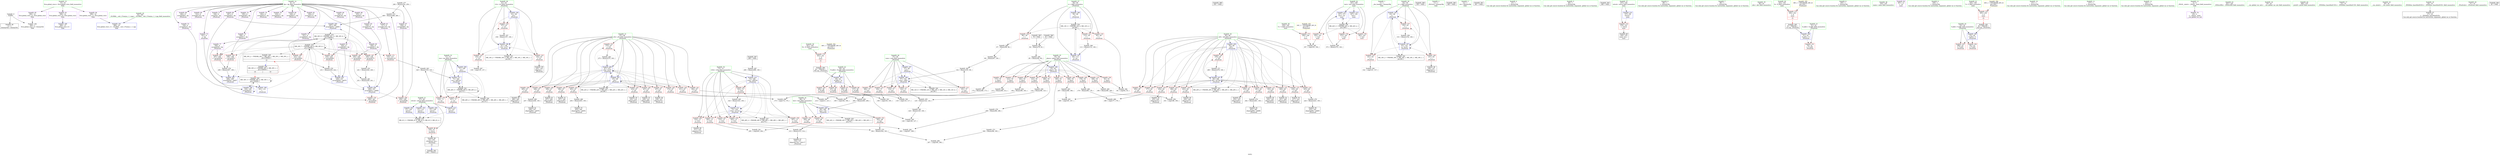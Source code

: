 digraph "SVFG" {
	label="SVFG";

	Node0x564d7ae57f20 [shape=record,color=grey,label="{NodeID: 0\nNullPtr}"];
	Node0x564d7ae57f20 -> Node0x564d7ae75110[style=solid];
	Node0x564d7ae57f20 -> Node0x564d7ae7e100[style=solid];
	Node0x564d7ae86140 [shape=record,color=grey,label="{NodeID: 277\n260 = Binary(242, 259, )\n}"];
	Node0x564d7ae86140 -> Node0x564d7ae859c0[style=solid];
	Node0x564d7ae78c30 [shape=record,color=blue,label="{NodeID: 194\n61\<--89\ni14\<--\n_Z5solveiii\n}"];
	Node0x564d7ae78c30 -> Node0x564d7ae7afe0[style=dashed];
	Node0x564d7ae78c30 -> Node0x564d7ae7b0b0[style=dashed];
	Node0x564d7ae78c30 -> Node0x564d7ae7b180[style=dashed];
	Node0x564d7ae78c30 -> Node0x564d7ae78f70[style=dashed];
	Node0x564d7ae78c30 -> Node0x564d7ae98910[style=dashed];
	Node0x564d7ae75f70 [shape=record,color=red,label="{NodeID: 111\n212\<--55\n\<--place\n_Z5solveiii\n}"];
	Node0x564d7ae75f70 -> Node0x564d7ae86bc0[style=solid];
	Node0x564d7ae742b0 [shape=record,color=green,label="{NodeID: 28\n61\<--62\ni14\<--i14_field_insensitive\n_Z5solveiii\n}"];
	Node0x564d7ae742b0 -> Node0x564d7ae7afe0[style=solid];
	Node0x564d7ae742b0 -> Node0x564d7ae7b0b0[style=solid];
	Node0x564d7ae742b0 -> Node0x564d7ae7b180[style=solid];
	Node0x564d7ae742b0 -> Node0x564d7ae78c30[style=solid];
	Node0x564d7ae742b0 -> Node0x564d7ae78f70[style=solid];
	Node0x564d7aeb0b70 [shape=record,color=black,label="{NodeID: 388\n350 = PHI()\n}"];
	Node0x564d7ae88b40 [shape=record,color=grey,label="{NodeID: 305\n357 = cmp(355, 356, )\n}"];
	Node0x564d7ae7bdb0 [shape=record,color=red,label="{NodeID: 139\n279\<--65\n\<--i29\n_Z5solveiii\n}"];
	Node0x564d7ae7bdb0 -> Node0x564d7ae85840[style=solid];
	Node0x564d7ae769b0 [shape=record,color=black,label="{NodeID: 56\n225\<--224\nidxprom66\<--add65\n_Z5solveiii\n}"];
	Node0x564d7ae7d470 [shape=record,color=red,label="{NodeID: 167\n240\<--239\n\<--arrayidx75\n_Z5solveiii\n}"];
	Node0x564d7ae7d470 -> Node0x564d7ae7a150[style=solid];
	Node0x564d7ae78070 [shape=record,color=purple,label="{NodeID: 84\n245\<--8\narrayidx78\<--dp\n_Z5solveiii\n}"];
	Node0x564d7ae51750 [shape=record,color=green,label="{NodeID: 1\n7\<--1\n__dso_handle\<--dummyObj\nGlob }"];
	Node0x564d7ae862c0 [shape=record,color=grey,label="{NodeID: 278\n208 = Binary(207, 199, )\n}"];
	Node0x564d7ae862c0 -> Node0x564d7ae792b0[style=solid];
	Node0x564d7ae78d00 [shape=record,color=blue,label="{NodeID: 195\n63\<--89\nj\<--\n_Z5solveiii\n}"];
	Node0x564d7ae78d00 -> Node0x564d7ae7b250[style=dashed];
	Node0x564d7ae78d00 -> Node0x564d7ae7b320[style=dashed];
	Node0x564d7ae78d00 -> Node0x564d7ae7b3f0[style=dashed];
	Node0x564d7ae78d00 -> Node0x564d7ae78d00[style=dashed];
	Node0x564d7ae78d00 -> Node0x564d7ae78ea0[style=dashed];
	Node0x564d7ae78d00 -> Node0x564d7ae98a00[style=dashed];
	Node0x564d7ae76040 [shape=record,color=red,label="{NodeID: 112\n298\<--55\n\<--place\n_Z5solveiii\n}"];
	Node0x564d7ae76040 -> Node0x564d7ae86440[style=solid];
	Node0x564d7ae74340 [shape=record,color=green,label="{NodeID: 29\n63\<--64\nj\<--j_field_insensitive\n_Z5solveiii\n}"];
	Node0x564d7ae74340 -> Node0x564d7ae7b250[style=solid];
	Node0x564d7ae74340 -> Node0x564d7ae7b320[style=solid];
	Node0x564d7ae74340 -> Node0x564d7ae7b3f0[style=solid];
	Node0x564d7ae74340 -> Node0x564d7ae78d00[style=solid];
	Node0x564d7ae74340 -> Node0x564d7ae78ea0[style=solid];
	Node0x564d7aeb0c40 [shape=record,color=black,label="{NodeID: 389\n359 = PHI()\n}"];
	Node0x564d7ae88cc0 [shape=record,color=grey,label="{NodeID: 306\n94 = cmp(92, 93, )\n}"];
	Node0x564d7ae7be80 [shape=record,color=red,label="{NodeID: 140\n172\<--67\n\<--j34\n_Z5solveiii\n}"];
	Node0x564d7ae7be80 -> Node0x564d7ae880c0[style=solid];
	Node0x564d7ae76a80 [shape=record,color=black,label="{NodeID: 57\n228\<--227\nidxprom68\<--\n_Z5solveiii\n}"];
	Node0x564d7ae9c600 [shape=record,color=black,label="{NodeID: 334\nMR_14V_3 = PHI(MR_14V_4, MR_14V_2, )\npts\{60 \}\n}"];
	Node0x564d7ae9c600 -> Node0x564d7ae7ad70[style=dashed];
	Node0x564d7ae9c600 -> Node0x564d7ae7ae40[style=dashed];
	Node0x564d7ae9c600 -> Node0x564d7ae7af10[style=dashed];
	Node0x564d7ae9c600 -> Node0x564d7ae7e880[style=dashed];
	Node0x564d7ae7d540 [shape=record,color=red,label="{NodeID: 168\n250\<--249\n\<--arrayidx81\n_Z5solveiii\n}"];
	Node0x564d7ae7d540 -> Node0x564d7ae86740[style=solid];
	Node0x564d7ae78140 [shape=record,color=purple,label="{NodeID: 85\n249\<--8\narrayidx81\<--dp\n_Z5solveiii\n}"];
	Node0x564d7ae78140 -> Node0x564d7ae7d540[style=solid];
	Node0x564d7ae78140 -> Node0x564d7ae79450[style=solid];
	Node0x564d7ae57340 [shape=record,color=green,label="{NodeID: 2\n11\<--1\n_ZSt3cin\<--dummyObj\nGlob }"];
	Node0x564d7ae86440 [shape=record,color=grey,label="{NodeID: 279\n299 = Binary(86, 298, )\n}"];
	Node0x564d7ae86440 -> Node0x564d7ae886c0[style=solid];
	Node0x564d7ae78dd0 [shape=record,color=blue,label="{NodeID: 196\n149\<--109\narrayidx22\<--\n_Z5solveiii\n}"];
	Node0x564d7ae78dd0 -> Node0x564d7ae78dd0[style=dashed];
	Node0x564d7ae78dd0 -> Node0x564d7ae94500[style=dashed];
	Node0x564d7ae76110 [shape=record,color=red,label="{NodeID: 113\n305\<--55\n\<--place\n_Z5solveiii\n}"];
	Node0x564d7ae76110 -> Node0x564d7ae85b40[style=solid];
	Node0x564d7ae74410 [shape=record,color=green,label="{NodeID: 30\n65\<--66\ni29\<--i29_field_insensitive\n_Z5solveiii\n}"];
	Node0x564d7ae74410 -> Node0x564d7ae7b4c0[style=solid];
	Node0x564d7ae74410 -> Node0x564d7ae7b590[style=solid];
	Node0x564d7ae74410 -> Node0x564d7ae7b660[style=solid];
	Node0x564d7ae74410 -> Node0x564d7ae7b730[style=solid];
	Node0x564d7ae74410 -> Node0x564d7ae7b800[style=solid];
	Node0x564d7ae74410 -> Node0x564d7ae7b8d0[style=solid];
	Node0x564d7ae74410 -> Node0x564d7ae7b9a0[style=solid];
	Node0x564d7ae74410 -> Node0x564d7ae7ba70[style=solid];
	Node0x564d7ae74410 -> Node0x564d7ae7bb40[style=solid];
	Node0x564d7ae74410 -> Node0x564d7ae7bc10[style=solid];
	Node0x564d7ae74410 -> Node0x564d7ae7bce0[style=solid];
	Node0x564d7ae74410 -> Node0x564d7ae7bdb0[style=solid];
	Node0x564d7ae74410 -> Node0x564d7ae79110[style=solid];
	Node0x564d7ae74410 -> Node0x564d7ae796c0[style=solid];
	Node0x564d7aeb0d70 [shape=record,color=black,label="{NodeID: 390\n360 = PHI()\n}"];
	Node0x564d7ae7bf50 [shape=record,color=red,label="{NodeID: 141\n182\<--67\n\<--j34\n_Z5solveiii\n}"];
	Node0x564d7ae7bf50 -> Node0x564d7ae87640[style=solid];
	Node0x564d7ae76b50 [shape=record,color=black,label="{NodeID: 58\n235\<--234\nidxprom72\<--\n_Z5solveiii\n}"];
	Node0x564d7ae7d610 [shape=record,color=red,label="{NodeID: 169\n259\<--258\n\<--arrayidx86\n_Z5solveiii\n}"];
	Node0x564d7ae7d610 -> Node0x564d7ae86140[style=solid];
	Node0x564d7ae78210 [shape=record,color=purple,label="{NodeID: 86\n255\<--8\narrayidx84\<--dp\n_Z5solveiii\n}"];
	Node0x564d7ae57490 [shape=record,color=green,label="{NodeID: 3\n12\<--1\n.str\<--dummyObj\nGlob }"];
	Node0x564d7ae865c0 [shape=record,color=grey,label="{NodeID: 280\n84 = Binary(79, 83, )\n}"];
	Node0x564d7ae865c0 -> Node0x564d7ae874c0[style=solid];
	Node0x564d7ae78ea0 [shape=record,color=blue,label="{NodeID: 197\n63\<--153\nj\<--inc24\n_Z5solveiii\n}"];
	Node0x564d7ae78ea0 -> Node0x564d7ae7b250[style=dashed];
	Node0x564d7ae78ea0 -> Node0x564d7ae7b320[style=dashed];
	Node0x564d7ae78ea0 -> Node0x564d7ae7b3f0[style=dashed];
	Node0x564d7ae78ea0 -> Node0x564d7ae78d00[style=dashed];
	Node0x564d7ae78ea0 -> Node0x564d7ae78ea0[style=dashed];
	Node0x564d7ae78ea0 -> Node0x564d7ae98a00[style=dashed];
	Node0x564d7ae761e0 [shape=record,color=red,label="{NodeID: 114\n101\<--57\n\<--sum\n_Z5solveiii\n}"];
	Node0x564d7ae761e0 -> Node0x564d7ae868c0[style=solid];
	Node0x564d7ae744e0 [shape=record,color=green,label="{NodeID: 31\n67\<--68\nj34\<--j34_field_insensitive\n_Z5solveiii\n}"];
	Node0x564d7ae744e0 -> Node0x564d7ae7be80[style=solid];
	Node0x564d7ae744e0 -> Node0x564d7ae7bf50[style=solid];
	Node0x564d7ae744e0 -> Node0x564d7ae7c020[style=solid];
	Node0x564d7ae744e0 -> Node0x564d7ae7c0f0[style=solid];
	Node0x564d7ae744e0 -> Node0x564d7ae7c1c0[style=solid];
	Node0x564d7ae744e0 -> Node0x564d7ae7c290[style=solid];
	Node0x564d7ae744e0 -> Node0x564d7ae7c360[style=solid];
	Node0x564d7ae744e0 -> Node0x564d7ae7c430[style=solid];
	Node0x564d7ae744e0 -> Node0x564d7ae7c500[style=solid];
	Node0x564d7ae744e0 -> Node0x564d7ae7c5d0[style=solid];
	Node0x564d7ae744e0 -> Node0x564d7ae7c6a0[style=solid];
	Node0x564d7ae744e0 -> Node0x564d7ae7c770[style=solid];
	Node0x564d7ae744e0 -> Node0x564d7ae791e0[style=solid];
	Node0x564d7ae744e0 -> Node0x564d7ae795f0[style=solid];
	Node0x564d7aeb0e70 [shape=record,color=black,label="{NodeID: 391\n361 = PHI()\n}"];
	Node0x564d7ae7c020 [shape=record,color=red,label="{NodeID: 142\n196\<--67\n\<--j34\n_Z5solveiii\n}"];
	Node0x564d7ae7c020 -> Node0x564d7ae765a0[style=solid];
	Node0x564d7ae76c20 [shape=record,color=black,label="{NodeID: 59\n238\<--237\nidxprom74\<--\n_Z5solveiii\n}"];
	Node0x564d7ae7a150 [shape=record,color=grey,label="{NodeID: 253\n241 = Binary(242, 240, )\n}"];
	Node0x564d7ae7a150 -> Node0x564d7ae86740[style=solid];
	Node0x564d7ae7d6e0 [shape=record,color=red,label="{NodeID: 170\n268\<--267\n\<--arrayidx92\n_Z5solveiii\n}"];
	Node0x564d7ae7d6e0 -> Node0x564d7ae859c0[style=solid];
	Node0x564d7ae782e0 [shape=record,color=purple,label="{NodeID: 87\n258\<--8\narrayidx86\<--dp\n_Z5solveiii\n}"];
	Node0x564d7ae782e0 -> Node0x564d7ae7d610[style=solid];
	Node0x564d7ae57850 [shape=record,color=green,label="{NodeID: 4\n15\<--1\n\<--dummyObj\nCan only get source location for instruction, argument, global var or function.}"];
	Node0x564d7ae86740 [shape=record,color=grey,label="{NodeID: 281\n251 = Binary(250, 241, )\n}"];
	Node0x564d7ae86740 -> Node0x564d7ae79450[style=solid];
	Node0x564d7ae78f70 [shape=record,color=blue,label="{NodeID: 198\n61\<--158\ni14\<--inc27\n_Z5solveiii\n}"];
	Node0x564d7ae78f70 -> Node0x564d7ae7afe0[style=dashed];
	Node0x564d7ae78f70 -> Node0x564d7ae7b0b0[style=dashed];
	Node0x564d7ae78f70 -> Node0x564d7ae7b180[style=dashed];
	Node0x564d7ae78f70 -> Node0x564d7ae78f70[style=dashed];
	Node0x564d7ae78f70 -> Node0x564d7ae98910[style=dashed];
	Node0x564d7ae7aab0 [shape=record,color=red,label="{NodeID: 115\n104\<--57\n\<--sum\n_Z5solveiii\n}"];
	Node0x564d7ae7aab0 -> Node0x564d7ae88840[style=solid];
	Node0x564d7ae745b0 [shape=record,color=green,label="{NodeID: 32\n69\<--70\nlest\<--lest_field_insensitive\n_Z5solveiii\n}"];
	Node0x564d7ae745b0 -> Node0x564d7ae7c840[style=solid];
	Node0x564d7ae745b0 -> Node0x564d7ae7c910[style=solid];
	Node0x564d7ae745b0 -> Node0x564d7ae7c9e0[style=solid];
	Node0x564d7ae745b0 -> Node0x564d7ae79790[style=solid];
	Node0x564d7aeb0f40 [shape=record,color=black,label="{NodeID: 392\n366 = PHI(43, )\n}"];
	Node0x564d7ae94500 [shape=record,color=black,label="{NodeID: 309\nMR_30V_3 = PHI(MR_30V_4, MR_30V_1, )\npts\{100000 \}\n}"];
	Node0x564d7ae94500 -> Node0x564d7ae78dd0[style=dashed];
	Node0x564d7ae94500 -> Node0x564d7ae79040[style=dashed];
	Node0x564d7ae94500 -> Node0x564d7ae94500[style=dashed];
	Node0x564d7ae7c0f0 [shape=record,color=red,label="{NodeID: 143\n203\<--67\n\<--j34\n_Z5solveiii\n}"];
	Node0x564d7ae7c0f0 -> Node0x564d7ae87340[style=solid];
	Node0x564d7ae76cf0 [shape=record,color=black,label="{NodeID: 60\n244\<--243\nidxprom77\<--\n_Z5solveiii\n}"];
	Node0x564d7ae7a2d0 [shape=record,color=grey,label="{NodeID: 254\n184 = Binary(86, 183, )\n}"];
	Node0x564d7ae7a2d0 -> Node0x564d7ae87640[style=solid];
	Node0x564d7ae7d7b0 [shape=record,color=red,label="{NodeID: 171\n318\<--317\n\<--arrayidx119\n_Z5solveiii\n}"];
	Node0x564d7ae7d7b0 -> Node0x564d7ae84c40[style=solid];
	Node0x564d7ae783b0 [shape=record,color=purple,label="{NodeID: 88\n264\<--8\narrayidx90\<--dp\n_Z5solveiii\n}"];
	Node0x564d7ae578e0 [shape=record,color=green,label="{NodeID: 5\n86\<--1\n\<--dummyObj\nCan only get source location for instruction, argument, global var or function.}"];
	Node0x564d7ae868c0 [shape=record,color=grey,label="{NodeID: 282\n102 = Binary(101, 99, )\n}"];
	Node0x564d7ae868c0 -> Node0x564d7ae7e6e0[style=solid];
	Node0x564d7ae79040 [shape=record,color=blue,label="{NodeID: 199\n161\<--131\n\<--\n_Z5solveiii\n}"];
	Node0x564d7ae79040 -> Node0x564d7ae97200[style=dashed];
	Node0x564d7ae7ab40 [shape=record,color=red,label="{NodeID: 116\n116\<--57\n\<--sum\n_Z5solveiii\n}"];
	Node0x564d7ae7ab40 -> Node0x564d7ae883c0[style=solid];
	Node0x564d7ae74680 [shape=record,color=green,label="{NodeID: 33\n71\<--72\nres\<--res_field_insensitive\n_Z5solveiii\n}"];
	Node0x564d7ae74680 -> Node0x564d7ae7cab0[style=solid];
	Node0x564d7ae74680 -> Node0x564d7ae7cb80[style=solid];
	Node0x564d7ae74680 -> Node0x564d7ae79860[style=solid];
	Node0x564d7ae74680 -> Node0x564d7ae79a00[style=solid];
	Node0x564d7aeb1100 [shape=record,color=black,label="{NodeID: 393\n368 = PHI()\n}"];
	Node0x564d7ae7c1c0 [shape=record,color=red,label="{NodeID: 144\n211\<--67\n\<--j34\n_Z5solveiii\n}"];
	Node0x564d7ae7c1c0 -> Node0x564d7ae889c0[style=solid];
	Node0x564d7ae76dc0 [shape=record,color=black,label="{NodeID: 61\n248\<--247\nidxprom80\<--add79\n_Z5solveiii\n}"];
	Node0x564d7ae7a450 [shape=record,color=grey,label="{NodeID: 255\n125 = Binary(122, 124, )\n}"];
	Node0x564d7ae7a450 -> Node0x564d7ae84940[style=solid];
	Node0x564d7ae7d880 [shape=record,color=red,label="{NodeID: 172\n376\<--337\n\<--retval\nmain\n}"];
	Node0x564d7ae7d880 -> Node0x564d7ae77440[style=solid];
	Node0x564d7ae78480 [shape=record,color=purple,label="{NodeID: 89\n267\<--8\narrayidx92\<--dp\n_Z5solveiii\n}"];
	Node0x564d7ae78480 -> Node0x564d7ae7d6e0[style=solid];
	Node0x564d7ae78480 -> Node0x564d7ae79520[style=solid];
	Node0x564d7ae56310 [shape=record,color=green,label="{NodeID: 6\n89\<--1\n\<--dummyObj\nCan only get source location for instruction, argument, global var or function.}"];
	Node0x564d7ae86a40 [shape=record,color=grey,label="{NodeID: 283\n167 = Binary(86, 166, )\n}"];
	Node0x564d7ae86a40 -> Node0x564d7ae87940[style=solid];
	Node0x564d7ae79110 [shape=record,color=blue,label="{NodeID: 200\n65\<--89\ni29\<--\n_Z5solveiii\n}"];
	Node0x564d7ae79110 -> Node0x564d7ae7b4c0[style=dashed];
	Node0x564d7ae79110 -> Node0x564d7ae7b590[style=dashed];
	Node0x564d7ae79110 -> Node0x564d7ae7b660[style=dashed];
	Node0x564d7ae79110 -> Node0x564d7ae7b730[style=dashed];
	Node0x564d7ae79110 -> Node0x564d7ae7b800[style=dashed];
	Node0x564d7ae79110 -> Node0x564d7ae7b8d0[style=dashed];
	Node0x564d7ae79110 -> Node0x564d7ae7b9a0[style=dashed];
	Node0x564d7ae79110 -> Node0x564d7ae7ba70[style=dashed];
	Node0x564d7ae79110 -> Node0x564d7ae7bb40[style=dashed];
	Node0x564d7ae79110 -> Node0x564d7ae7bc10[style=dashed];
	Node0x564d7ae79110 -> Node0x564d7ae7bce0[style=dashed];
	Node0x564d7ae79110 -> Node0x564d7ae7bdb0[style=dashed];
	Node0x564d7ae79110 -> Node0x564d7ae796c0[style=dashed];
	Node0x564d7ae79110 -> Node0x564d7ae98f00[style=dashed];
	Node0x564d7ae7abd0 [shape=record,color=red,label="{NodeID: 117\n122\<--57\n\<--sum\n_Z5solveiii\n}"];
	Node0x564d7ae7abd0 -> Node0x564d7ae7a450[style=solid];
	Node0x564d7ae74750 [shape=record,color=green,label="{NodeID: 34\n73\<--74\ni102\<--i102_field_insensitive\n_Z5solveiii\n}"];
	Node0x564d7ae74750 -> Node0x564d7ae7cc50[style=solid];
	Node0x564d7ae74750 -> Node0x564d7ae7cd20[style=solid];
	Node0x564d7ae74750 -> Node0x564d7ae7cdf0[style=solid];
	Node0x564d7ae74750 -> Node0x564d7ae7cec0[style=solid];
	Node0x564d7ae74750 -> Node0x564d7ae7cf90[style=solid];
	Node0x564d7ae74750 -> Node0x564d7ae7d060[style=solid];
	Node0x564d7ae74750 -> Node0x564d7ae79930[style=solid];
	Node0x564d7ae74750 -> Node0x564d7ae809a0[style=solid];
	Node0x564d7aeb11d0 [shape=record,color=black,label="{NodeID: 394\n44 = PHI(363, )\n0th arg _Z5solveiii }"];
	Node0x564d7aeb11d0 -> Node0x564d7ae7e200[style=solid];
	Node0x564d7ae7c290 [shape=record,color=red,label="{NodeID: 145\n219\<--67\n\<--j34\n_Z5solveiii\n}"];
	Node0x564d7ae7c290 -> Node0x564d7ae768e0[style=solid];
	Node0x564d7ae76e90 [shape=record,color=black,label="{NodeID: 62\n254\<--253\nidxprom83\<--\n_Z5solveiii\n}"];
	Node0x564d7ae7a5d0 [shape=record,color=grey,label="{NodeID: 256\n124 = Binary(98, 123, )\n}"];
	Node0x564d7ae7a5d0 -> Node0x564d7ae7a450[style=solid];
	Node0x564d7ae7d950 [shape=record,color=red,label="{NodeID: 173\n356\<--339\n\<--T\nmain\n}"];
	Node0x564d7ae7d950 -> Node0x564d7ae88b40[style=solid];
	Node0x564d7ae78550 [shape=record,color=purple,label="{NodeID: 90\n312\<--8\narrayidx116\<--dp\n_Z5solveiii\n}"];
	Node0x564d7ae563a0 [shape=record,color=green,label="{NodeID: 7\n98\<--1\n\<--dummyObj\nCan only get source location for instruction, argument, global var or function.}"];
	Node0x564d7ae86bc0 [shape=record,color=grey,label="{NodeID: 284\n213 = Binary(86, 212, )\n}"];
	Node0x564d7ae86bc0 -> Node0x564d7ae889c0[style=solid];
	Node0x564d7ae791e0 [shape=record,color=blue,label="{NodeID: 201\n67\<--89\nj34\<--\n_Z5solveiii\n}"];
	Node0x564d7ae791e0 -> Node0x564d7ae7be80[style=dashed];
	Node0x564d7ae791e0 -> Node0x564d7ae7bf50[style=dashed];
	Node0x564d7ae791e0 -> Node0x564d7ae7c020[style=dashed];
	Node0x564d7ae791e0 -> Node0x564d7ae7c0f0[style=dashed];
	Node0x564d7ae791e0 -> Node0x564d7ae7c1c0[style=dashed];
	Node0x564d7ae791e0 -> Node0x564d7ae7c290[style=dashed];
	Node0x564d7ae791e0 -> Node0x564d7ae7c360[style=dashed];
	Node0x564d7ae791e0 -> Node0x564d7ae7c430[style=dashed];
	Node0x564d7ae791e0 -> Node0x564d7ae7c500[style=dashed];
	Node0x564d7ae791e0 -> Node0x564d7ae7c5d0[style=dashed];
	Node0x564d7ae791e0 -> Node0x564d7ae7c6a0[style=dashed];
	Node0x564d7ae791e0 -> Node0x564d7ae7c770[style=dashed];
	Node0x564d7ae791e0 -> Node0x564d7ae791e0[style=dashed];
	Node0x564d7ae791e0 -> Node0x564d7ae795f0[style=dashed];
	Node0x564d7ae791e0 -> Node0x564d7ae99400[style=dashed];
	Node0x564d7ae7aca0 [shape=record,color=red,label="{NodeID: 118\n284\<--57\n\<--sum\n_Z5solveiii\n}"];
	Node0x564d7ae7aca0 -> Node0x564d7ae84dc0[style=solid];
	Node0x564d7ae74820 [shape=record,color=green,label="{NodeID: 35\n80\<--81\nabs\<--abs_field_insensitive\n}"];
	Node0x564d7aeb1340 [shape=record,color=black,label="{NodeID: 395\n45 = PHI(364, )\n1st arg _Z5solveiii }"];
	Node0x564d7aeb1340 -> Node0x564d7ae7e2d0[style=solid];
	Node0x564d7ae7c360 [shape=record,color=red,label="{NodeID: 146\n227\<--67\n\<--j34\n_Z5solveiii\n}"];
	Node0x564d7ae7c360 -> Node0x564d7ae76a80[style=solid];
	Node0x564d7ae76f60 [shape=record,color=black,label="{NodeID: 63\n257\<--256\nidxprom85\<--\n_Z5solveiii\n}"];
	Node0x564d7ae7a750 [shape=record,color=grey,label="{NodeID: 257\n158 = Binary(157, 100, )\n}"];
	Node0x564d7ae7a750 -> Node0x564d7ae78f70[style=solid];
	Node0x564d7ae7da20 [shape=record,color=red,label="{NodeID: 174\n363\<--341\n\<--N\nmain\n|{<s0>10}}"];
	Node0x564d7ae7da20:s0 -> Node0x564d7aeb11d0[style=solid,color=red];
	Node0x564d7ae78620 [shape=record,color=purple,label="{NodeID: 91\n317\<--8\narrayidx119\<--dp\n_Z5solveiii\n}"];
	Node0x564d7ae78620 -> Node0x564d7ae7d7b0[style=solid];
	Node0x564d7ae56430 [shape=record,color=green,label="{NodeID: 8\n100\<--1\n\<--dummyObj\nCan only get source location for instruction, argument, global var or function.}"];
	Node0x564d7ae86d40 [shape=record,color=grey,label="{NodeID: 285\n99 = Binary(97, 100, )\n}"];
	Node0x564d7ae86d40 -> Node0x564d7ae868c0[style=solid];
	Node0x564d7ae792b0 [shape=record,color=blue,label="{NodeID: 202\n206\<--208\narrayidx56\<--add57\n_Z5solveiii\n}"];
	Node0x564d7ae792b0 -> Node0x564d7ae95e00[style=dashed];
	Node0x564d7ae7ad70 [shape=record,color=red,label="{NodeID: 119\n92\<--59\n\<--i\n_Z5solveiii\n}"];
	Node0x564d7ae7ad70 -> Node0x564d7ae88cc0[style=solid];
	Node0x564d7ae748f0 [shape=record,color=green,label="{NodeID: 36\n334\<--335\nmain\<--main_field_insensitive\n}"];
	Node0x564d7ae7c430 [shape=record,color=red,label="{NodeID: 147\n237\<--67\n\<--j34\n_Z5solveiii\n}"];
	Node0x564d7ae7c430 -> Node0x564d7ae76c20[style=solid];
	Node0x564d7ae77030 [shape=record,color=black,label="{NodeID: 64\n263\<--262\nidxprom89\<--add88\n_Z5solveiii\n}"];
	Node0x564d7ae7a8d0 [shape=record,color=grey,label="{NodeID: 258\n153 = Binary(152, 100, )\n}"];
	Node0x564d7ae7a8d0 -> Node0x564d7ae78ea0[style=solid];
	Node0x564d7ae7daf0 [shape=record,color=red,label="{NodeID: 175\n364\<--343\n\<--X\nmain\n|{<s0>10}}"];
	Node0x564d7ae7daf0:s0 -> Node0x564d7aeb1340[style=solid,color=red];
	Node0x564d7ae786f0 [shape=record,color=purple,label="{NodeID: 92\n367\<--12\n\<--.str\nmain\n}"];
	Node0x564d7ae56b40 [shape=record,color=green,label="{NodeID: 9\n109\<--1\n\<--dummyObj\nCan only get source location for instruction, argument, global var or function.}"];
	Node0x564d7ae86ec0 [shape=record,color=grey,label="{NodeID: 286\n97 = Binary(98, 96, )\n}"];
	Node0x564d7ae86ec0 -> Node0x564d7ae86d40[style=solid];
	Node0x564d7ae79380 [shape=record,color=blue,label="{NodeID: 203\n229\<--231\narrayidx69\<--add70\n_Z5solveiii\n}"];
	Node0x564d7ae79380 -> Node0x564d7ae95e00[style=dashed];
	Node0x564d7ae7ae40 [shape=record,color=red,label="{NodeID: 120\n96\<--59\n\<--i\n_Z5solveiii\n}"];
	Node0x564d7ae7ae40 -> Node0x564d7ae86ec0[style=solid];
	Node0x564d7ae749c0 [shape=record,color=green,label="{NodeID: 37\n337\<--338\nretval\<--retval_field_insensitive\nmain\n}"];
	Node0x564d7ae749c0 -> Node0x564d7ae7d880[style=solid];
	Node0x564d7ae749c0 -> Node0x564d7ae80b40[style=solid];
	Node0x564d7ae95e00 [shape=record,color=black,label="{NodeID: 314\nMR_30V_9 = PHI(MR_30V_11, MR_30V_8, )\npts\{100000 \}\n}"];
	Node0x564d7ae95e00 -> Node0x564d7ae7d130[style=dashed];
	Node0x564d7ae95e00 -> Node0x564d7ae7d200[style=dashed];
	Node0x564d7ae95e00 -> Node0x564d7ae7d2d0[style=dashed];
	Node0x564d7ae95e00 -> Node0x564d7ae7d3a0[style=dashed];
	Node0x564d7ae95e00 -> Node0x564d7ae7d470[style=dashed];
	Node0x564d7ae95e00 -> Node0x564d7ae7d540[style=dashed];
	Node0x564d7ae95e00 -> Node0x564d7ae792b0[style=dashed];
	Node0x564d7ae95e00 -> Node0x564d7ae79380[style=dashed];
	Node0x564d7ae95e00 -> Node0x564d7ae79450[style=dashed];
	Node0x564d7ae95e00 -> Node0x564d7ae95e00[style=dashed];
	Node0x564d7ae95e00 -> Node0x564d7ae97200[style=dashed];
	Node0x564d7ae7c500 [shape=record,color=red,label="{NodeID: 148\n246\<--67\n\<--j34\n_Z5solveiii\n}"];
	Node0x564d7ae7c500 -> Node0x564d7ae871c0[style=solid];
	Node0x564d7ae77100 [shape=record,color=black,label="{NodeID: 65\n266\<--265\nidxprom91\<--\n_Z5solveiii\n}"];
	Node0x564d7ae84680 [shape=record,color=grey,label="{NodeID: 259\n373 = Binary(372, 100, )\n}"];
	Node0x564d7ae84680 -> Node0x564d7ae80ce0[style=solid];
	Node0x564d7ae7dbc0 [shape=record,color=red,label="{NodeID: 176\n365\<--345\n\<--Y\nmain\n|{<s0>10}}"];
	Node0x564d7ae7dbc0:s0 -> Node0x564d7ab2d240[style=solid,color=red];
	Node0x564d7ae787c0 [shape=record,color=purple,label="{NodeID: 93\n388\<--14\nllvm.global_ctors_0\<--llvm.global_ctors\nGlob }"];
	Node0x564d7ae787c0 -> Node0x564d7ae7df00[style=solid];
	Node0x564d7ae56c10 [shape=record,color=green,label="{NodeID: 10\n131\<--1\n\<--dummyObj\nCan only get source location for instruction, argument, global var or function.}"];
	Node0x564d7ae87040 [shape=record,color=grey,label="{NodeID: 287\n290 = Binary(289, 100, )\n}"];
	Node0x564d7ae87040 -> Node0x564d7ae79930[style=solid];
	Node0x564d7ae79450 [shape=record,color=blue,label="{NodeID: 204\n249\<--251\narrayidx81\<--add82\n_Z5solveiii\n}"];
	Node0x564d7ae79450 -> Node0x564d7ae7d610[style=dashed];
	Node0x564d7ae79450 -> Node0x564d7ae7d6e0[style=dashed];
	Node0x564d7ae79450 -> Node0x564d7ae79520[style=dashed];
	Node0x564d7ae7af10 [shape=record,color=red,label="{NodeID: 121\n112\<--59\n\<--i\n_Z5solveiii\n}"];
	Node0x564d7ae7af10 -> Node0x564d7ae853c0[style=solid];
	Node0x564d7ae74a90 [shape=record,color=green,label="{NodeID: 38\n339\<--340\nT\<--T_field_insensitive\nmain\n}"];
	Node0x564d7ae74a90 -> Node0x564d7ae7d950[style=solid];
	Node0x564d7ae7c5d0 [shape=record,color=red,label="{NodeID: 149\n256\<--67\n\<--j34\n_Z5solveiii\n}"];
	Node0x564d7ae7c5d0 -> Node0x564d7ae76f60[style=solid];
	Node0x564d7ae771d0 [shape=record,color=black,label="{NodeID: 66\n311\<--310\nidxprom115\<--\n_Z5solveiii\n}"];
	Node0x564d7ae847c0 [shape=record,color=grey,label="{NodeID: 260\n190 = Binary(86, 189, )\n}"];
	Node0x564d7ae847c0 -> Node0x564d7ae87ac0[style=solid];
	Node0x564d7ae7dc90 [shape=record,color=red,label="{NodeID: 177\n355\<--347\n\<--test\nmain\n}"];
	Node0x564d7ae7dc90 -> Node0x564d7ae88b40[style=solid];
	Node0x564d7ae788c0 [shape=record,color=purple,label="{NodeID: 94\n389\<--14\nllvm.global_ctors_1\<--llvm.global_ctors\nGlob }"];
	Node0x564d7ae788c0 -> Node0x564d7ae7e000[style=solid];
	Node0x564d7ae56ce0 [shape=record,color=green,label="{NodeID: 11\n137\<--1\n\<--dummyObj\nCan only get source location for instruction, argument, global var or function.}"];
	Node0x564d7ae871c0 [shape=record,color=grey,label="{NodeID: 288\n247 = Binary(246, 100, )\n}"];
	Node0x564d7ae871c0 -> Node0x564d7ae76dc0[style=solid];
	Node0x564d7ae79520 [shape=record,color=blue,label="{NodeID: 205\n267\<--269\narrayidx92\<--add93\n_Z5solveiii\n}"];
	Node0x564d7ae79520 -> Node0x564d7ae95e00[style=dashed];
	Node0x564d7ae7afe0 [shape=record,color=red,label="{NodeID: 122\n135\<--61\n\<--i14\n_Z5solveiii\n}"];
	Node0x564d7ae7afe0 -> Node0x564d7ae87f40[style=solid];
	Node0x564d7ae74b60 [shape=record,color=green,label="{NodeID: 39\n341\<--342\nN\<--N_field_insensitive\nmain\n}"];
	Node0x564d7ae74b60 -> Node0x564d7ae7da20[style=solid];
	Node0x564d7ae7c6a0 [shape=record,color=red,label="{NodeID: 150\n265\<--67\n\<--j34\n_Z5solveiii\n}"];
	Node0x564d7ae7c6a0 -> Node0x564d7ae77100[style=solid];
	Node0x564d7ae772a0 [shape=record,color=black,label="{NodeID: 67\n316\<--315\nidxprom118\<--sub117\n_Z5solveiii\n}"];
	Node0x564d7ae84940 [shape=record,color=grey,label="{NodeID: 261\n126 = Binary(125, 100, )\n}"];
	Node0x564d7ae84940 -> Node0x564d7ae87c40[style=solid];
	Node0x564d7ae7dd60 [shape=record,color=red,label="{NodeID: 178\n362\<--347\n\<--test\nmain\n}"];
	Node0x564d7ae789c0 [shape=record,color=purple,label="{NodeID: 95\n390\<--14\nllvm.global_ctors_2\<--llvm.global_ctors\nGlob }"];
	Node0x564d7ae789c0 -> Node0x564d7ae7e100[style=solid];
	Node0x564d7ae55e60 [shape=record,color=green,label="{NodeID: 12\n242\<--1\n\<--dummyObj\nCan only get source location for instruction, argument, global var or function.}"];
	Node0x564d7ae87340 [shape=record,color=grey,label="{NodeID: 289\n204 = Binary(203, 100, )\n}"];
	Node0x564d7ae87340 -> Node0x564d7ae76740[style=solid];
	Node0x564d7ae795f0 [shape=record,color=blue,label="{NodeID: 206\n67\<--275\nj34\<--inc97\n_Z5solveiii\n}"];
	Node0x564d7ae795f0 -> Node0x564d7ae7be80[style=dashed];
	Node0x564d7ae795f0 -> Node0x564d7ae7bf50[style=dashed];
	Node0x564d7ae795f0 -> Node0x564d7ae7c020[style=dashed];
	Node0x564d7ae795f0 -> Node0x564d7ae7c0f0[style=dashed];
	Node0x564d7ae795f0 -> Node0x564d7ae7c1c0[style=dashed];
	Node0x564d7ae795f0 -> Node0x564d7ae7c290[style=dashed];
	Node0x564d7ae795f0 -> Node0x564d7ae7c360[style=dashed];
	Node0x564d7ae795f0 -> Node0x564d7ae7c430[style=dashed];
	Node0x564d7ae795f0 -> Node0x564d7ae7c500[style=dashed];
	Node0x564d7ae795f0 -> Node0x564d7ae7c5d0[style=dashed];
	Node0x564d7ae795f0 -> Node0x564d7ae7c6a0[style=dashed];
	Node0x564d7ae795f0 -> Node0x564d7ae7c770[style=dashed];
	Node0x564d7ae795f0 -> Node0x564d7ae791e0[style=dashed];
	Node0x564d7ae795f0 -> Node0x564d7ae795f0[style=dashed];
	Node0x564d7ae795f0 -> Node0x564d7ae99400[style=dashed];
	Node0x564d7ae7b0b0 [shape=record,color=red,label="{NodeID: 123\n144\<--61\n\<--i14\n_Z5solveiii\n}"];
	Node0x564d7ae7b0b0 -> Node0x564d7ae76330[style=solid];
	Node0x564d7ae74c30 [shape=record,color=green,label="{NodeID: 40\n343\<--344\nX\<--X_field_insensitive\nmain\n}"];
	Node0x564d7ae74c30 -> Node0x564d7ae7daf0[style=solid];
	Node0x564d7ae7c770 [shape=record,color=red,label="{NodeID: 151\n274\<--67\n\<--j34\n_Z5solveiii\n}"];
	Node0x564d7ae7c770 -> Node0x564d7ae84ac0[style=solid];
	Node0x564d7ae77370 [shape=record,color=black,label="{NodeID: 68\n43\<--330\n_Z5solveiii_ret\<--\n_Z5solveiii\n|{<s0>10}}"];
	Node0x564d7ae77370:s0 -> Node0x564d7aeb0f40[style=solid,color=blue];
	Node0x564d7ae84ac0 [shape=record,color=grey,label="{NodeID: 262\n275 = Binary(274, 100, )\n}"];
	Node0x564d7ae84ac0 -> Node0x564d7ae795f0[style=solid];
	Node0x564d7ae7de30 [shape=record,color=red,label="{NodeID: 179\n372\<--347\n\<--test\nmain\n}"];
	Node0x564d7ae7de30 -> Node0x564d7ae84680[style=solid];
	Node0x564d7ae75310 [shape=record,color=red,label="{NodeID: 96\n330\<--47\n\<--retval\n_Z5solveiii\n}"];
	Node0x564d7ae75310 -> Node0x564d7ae77370[style=solid];
	Node0x564d7ae55f30 [shape=record,color=green,label="{NodeID: 13\n4\<--6\n_ZStL8__ioinit\<--_ZStL8__ioinit_field_insensitive\nGlob }"];
	Node0x564d7ae55f30 -> Node0x564d7ae77510[style=solid];
	Node0x564d7ae874c0 [shape=record,color=grey,label="{NodeID: 290\n85 = Binary(84, 86, )\n}"];
	Node0x564d7ae874c0 -> Node0x564d7ae7e470[style=solid];
	Node0x564d7ae796c0 [shape=record,color=blue,label="{NodeID: 207\n65\<--280\ni29\<--inc100\n_Z5solveiii\n}"];
	Node0x564d7ae796c0 -> Node0x564d7ae7b4c0[style=dashed];
	Node0x564d7ae796c0 -> Node0x564d7ae7b590[style=dashed];
	Node0x564d7ae796c0 -> Node0x564d7ae7b660[style=dashed];
	Node0x564d7ae796c0 -> Node0x564d7ae7b730[style=dashed];
	Node0x564d7ae796c0 -> Node0x564d7ae7b800[style=dashed];
	Node0x564d7ae796c0 -> Node0x564d7ae7b8d0[style=dashed];
	Node0x564d7ae796c0 -> Node0x564d7ae7b9a0[style=dashed];
	Node0x564d7ae796c0 -> Node0x564d7ae7ba70[style=dashed];
	Node0x564d7ae796c0 -> Node0x564d7ae7bb40[style=dashed];
	Node0x564d7ae796c0 -> Node0x564d7ae7bc10[style=dashed];
	Node0x564d7ae796c0 -> Node0x564d7ae7bce0[style=dashed];
	Node0x564d7ae796c0 -> Node0x564d7ae7bdb0[style=dashed];
	Node0x564d7ae796c0 -> Node0x564d7ae796c0[style=dashed];
	Node0x564d7ae796c0 -> Node0x564d7ae98f00[style=dashed];
	Node0x564d7ae7b180 [shape=record,color=red,label="{NodeID: 124\n157\<--61\n\<--i14\n_Z5solveiii\n}"];
	Node0x564d7ae7b180 -> Node0x564d7ae7a750[style=solid];
	Node0x564d7ae74d00 [shape=record,color=green,label="{NodeID: 41\n345\<--346\nY\<--Y_field_insensitive\nmain\n}"];
	Node0x564d7ae74d00 -> Node0x564d7ae7dbc0[style=solid];
	Node0x564d7ae97200 [shape=record,color=black,label="{NodeID: 318\nMR_30V_7 = PHI(MR_30V_8, MR_30V_6, )\npts\{100000 \}\n}"];
	Node0x564d7ae97200 -> Node0x564d7ae7d130[style=dashed];
	Node0x564d7ae97200 -> Node0x564d7ae7d200[style=dashed];
	Node0x564d7ae97200 -> Node0x564d7ae7d2d0[style=dashed];
	Node0x564d7ae97200 -> Node0x564d7ae7d3a0[style=dashed];
	Node0x564d7ae97200 -> Node0x564d7ae7d470[style=dashed];
	Node0x564d7ae97200 -> Node0x564d7ae7d540[style=dashed];
	Node0x564d7ae97200 -> Node0x564d7ae7d7b0[style=dashed];
	Node0x564d7ae97200 -> Node0x564d7ae792b0[style=dashed];
	Node0x564d7ae97200 -> Node0x564d7ae79380[style=dashed];
	Node0x564d7ae97200 -> Node0x564d7ae79450[style=dashed];
	Node0x564d7ae97200 -> Node0x564d7ae95e00[style=dashed];
	Node0x564d7ae97200 -> Node0x564d7ae97200[style=dashed];
	Node0x564d7ae97200 -> Node0x564d7ae9a800[style=dashed];
	Node0x564d7ae7c840 [shape=record,color=red,label="{NodeID: 152\n294\<--69\n\<--lest\n_Z5solveiii\n}"];
	Node0x564d7ae7c840 -> Node0x564d7ae88540[style=solid];
	Node0x564d7ae77440 [shape=record,color=black,label="{NodeID: 69\n336\<--376\nmain_ret\<--\nmain\n}"];
	Node0x564d7ae84c40 [shape=record,color=grey,label="{NodeID: 263\n320 = Binary(319, 318, )\n}"];
	Node0x564d7ae84c40 -> Node0x564d7ae79a00[style=solid];
	Node0x564d7ae7df00 [shape=record,color=blue,label="{NodeID: 180\n388\<--15\nllvm.global_ctors_0\<--\nGlob }"];
	Node0x564d7ae753e0 [shape=record,color=red,label="{NodeID: 97\n105\<--49\n\<--N.addr\n_Z5solveiii\n}"];
	Node0x564d7ae753e0 -> Node0x564d7ae88840[style=solid];
	Node0x564d7ae56000 [shape=record,color=green,label="{NodeID: 14\n8\<--10\ndp\<--dp_field_insensitive\nGlob }"];
	Node0x564d7ae56000 -> Node0x564d7ae775e0[style=solid];
	Node0x564d7ae56000 -> Node0x564d7ae776b0[style=solid];
	Node0x564d7ae56000 -> Node0x564d7ae77780[style=solid];
	Node0x564d7ae56000 -> Node0x564d7ae77850[style=solid];
	Node0x564d7ae56000 -> Node0x564d7ae77920[style=solid];
	Node0x564d7ae56000 -> Node0x564d7ae779f0[style=solid];
	Node0x564d7ae56000 -> Node0x564d7ae77ac0[style=solid];
	Node0x564d7ae56000 -> Node0x564d7ae77b90[style=solid];
	Node0x564d7ae56000 -> Node0x564d7ae77c60[style=solid];
	Node0x564d7ae56000 -> Node0x564d7ae77d30[style=solid];
	Node0x564d7ae56000 -> Node0x564d7ae77e00[style=solid];
	Node0x564d7ae56000 -> Node0x564d7ae77ed0[style=solid];
	Node0x564d7ae56000 -> Node0x564d7ae77fa0[style=solid];
	Node0x564d7ae56000 -> Node0x564d7ae78070[style=solid];
	Node0x564d7ae56000 -> Node0x564d7ae78140[style=solid];
	Node0x564d7ae56000 -> Node0x564d7ae78210[style=solid];
	Node0x564d7ae56000 -> Node0x564d7ae782e0[style=solid];
	Node0x564d7ae56000 -> Node0x564d7ae783b0[style=solid];
	Node0x564d7ae56000 -> Node0x564d7ae78480[style=solid];
	Node0x564d7ae56000 -> Node0x564d7ae78550[style=solid];
	Node0x564d7ae56000 -> Node0x564d7ae78620[style=solid];
	Node0x564d7ae87640 [shape=record,color=grey,label="{NodeID: 291\n185 = cmp(182, 184, )\n}"];
	Node0x564d7ae79790 [shape=record,color=blue,label="{NodeID: 208\n69\<--285\nlest\<--sub\n_Z5solveiii\n}"];
	Node0x564d7ae79790 -> Node0x564d7ae7c840[style=dashed];
	Node0x564d7ae79790 -> Node0x564d7ae7c910[style=dashed];
	Node0x564d7ae79790 -> Node0x564d7ae7c9e0[style=dashed];
	Node0x564d7ae79790 -> Node0x564d7ae99900[style=dashed];
	Node0x564d7ae7b250 [shape=record,color=red,label="{NodeID: 125\n141\<--63\n\<--j\n_Z5solveiii\n}"];
	Node0x564d7ae7b250 -> Node0x564d7ae877c0[style=solid];
	Node0x564d7ae74dd0 [shape=record,color=green,label="{NodeID: 42\n347\<--348\ntest\<--test_field_insensitive\nmain\n}"];
	Node0x564d7ae74dd0 -> Node0x564d7ae7dc90[style=solid];
	Node0x564d7ae74dd0 -> Node0x564d7ae7dd60[style=solid];
	Node0x564d7ae74dd0 -> Node0x564d7ae7de30[style=solid];
	Node0x564d7ae74dd0 -> Node0x564d7ae80c10[style=solid];
	Node0x564d7ae74dd0 -> Node0x564d7ae80ce0[style=solid];
	Node0x564d7ae97700 [shape=record,color=black,label="{NodeID: 319\nMR_2V_3 = PHI(MR_2V_6, MR_2V_4, MR_2V_5, MR_2V_2, )\npts\{48 \}\n}"];
	Node0x564d7ae97700 -> Node0x564d7ae75310[style=dashed];
	Node0x564d7ae7c910 [shape=record,color=red,label="{NodeID: 153\n302\<--69\n\<--lest\n_Z5solveiii\n}"];
	Node0x564d7ae7c910 -> Node0x564d7ae85e40[style=solid];
	Node0x564d7ae77510 [shape=record,color=purple,label="{NodeID: 70\n25\<--4\n\<--_ZStL8__ioinit\n__cxx_global_var_init\n}"];
	Node0x564d7ae84dc0 [shape=record,color=grey,label="{NodeID: 264\n285 = Binary(283, 284, )\n}"];
	Node0x564d7ae84dc0 -> Node0x564d7ae79790[style=solid];
	Node0x564d7ae7e000 [shape=record,color=blue,label="{NodeID: 181\n389\<--16\nllvm.global_ctors_1\<--_GLOBAL__sub_I_Fumiya_1_1.cpp\nGlob }"];
	Node0x564d7ae754b0 [shape=record,color=red,label="{NodeID: 98\n117\<--49\n\<--N.addr\n_Z5solveiii\n}"];
	Node0x564d7ae754b0 -> Node0x564d7ae883c0[style=solid];
	Node0x564d7ae560d0 [shape=record,color=green,label="{NodeID: 15\n14\<--18\nllvm.global_ctors\<--llvm.global_ctors_field_insensitive\nGlob }"];
	Node0x564d7ae560d0 -> Node0x564d7ae787c0[style=solid];
	Node0x564d7ae560d0 -> Node0x564d7ae788c0[style=solid];
	Node0x564d7ae560d0 -> Node0x564d7ae789c0[style=solid];
	Node0x564d7ae877c0 [shape=record,color=grey,label="{NodeID: 292\n142 = cmp(141, 137, )\n}"];
	Node0x564d7ae79860 [shape=record,color=blue,label="{NodeID: 209\n71\<--109\nres\<--\n_Z5solveiii\n}"];
	Node0x564d7ae79860 -> Node0x564d7ae7cab0[style=dashed];
	Node0x564d7ae79860 -> Node0x564d7ae7cb80[style=dashed];
	Node0x564d7ae79860 -> Node0x564d7ae79a00[style=dashed];
	Node0x564d7ae79860 -> Node0x564d7ae99e00[style=dashed];
	Node0x564d7ae79860 -> Node0x564d7ae9bc00[style=dashed];
	Node0x564d7ae7b320 [shape=record,color=red,label="{NodeID: 126\n147\<--63\n\<--j\n_Z5solveiii\n}"];
	Node0x564d7ae7b320 -> Node0x564d7ae76400[style=solid];
	Node0x564d7ae74ea0 [shape=record,color=green,label="{NodeID: 43\n351\<--352\n_ZNSirsERi\<--_ZNSirsERi_field_insensitive\n}"];
	Node0x564d7ae97c00 [shape=record,color=black,label="{NodeID: 320\nMR_12V_5 = PHI(MR_12V_3, MR_12V_3, MR_12V_3, MR_12V_4, )\npts\{58 \}\n}"];
	Node0x564d7ae7c9e0 [shape=record,color=red,label="{NodeID: 154\n313\<--69\n\<--lest\n_Z5solveiii\n}"];
	Node0x564d7ae7c9e0 -> Node0x564d7ae85540[style=solid];
	Node0x564d7ae775e0 [shape=record,color=purple,label="{NodeID: 71\n146\<--8\narrayidx\<--dp\n_Z5solveiii\n}"];
	Node0x564d7ae84f40 [shape=record,color=grey,label="{NodeID: 265\n324 = Binary(323, 100, )\n}"];
	Node0x564d7ae84f40 -> Node0x564d7ae809a0[style=solid];
	Node0x564d7ae7e100 [shape=record,color=blue, style = dotted,label="{NodeID: 182\n390\<--3\nllvm.global_ctors_2\<--dummyVal\nGlob }"];
	Node0x564d7ae75580 [shape=record,color=red,label="{NodeID: 99\n127\<--49\n\<--N.addr\n_Z5solveiii\n}"];
	Node0x564d7ae75580 -> Node0x564d7ae87c40[style=solid];
	Node0x564d7ae54f80 [shape=record,color=green,label="{NodeID: 16\n19\<--20\n__cxx_global_var_init\<--__cxx_global_var_init_field_insensitive\n}"];
	Node0x564d7ae87940 [shape=record,color=grey,label="{NodeID: 293\n168 = cmp(165, 167, )\n}"];
	Node0x564d7ae79930 [shape=record,color=blue,label="{NodeID: 210\n73\<--290\ni102\<--add104\n_Z5solveiii\n}"];
	Node0x564d7ae79930 -> Node0x564d7ae7cc50[style=dashed];
	Node0x564d7ae79930 -> Node0x564d7ae7cd20[style=dashed];
	Node0x564d7ae79930 -> Node0x564d7ae7cdf0[style=dashed];
	Node0x564d7ae79930 -> Node0x564d7ae7cec0[style=dashed];
	Node0x564d7ae79930 -> Node0x564d7ae7cf90[style=dashed];
	Node0x564d7ae79930 -> Node0x564d7ae7d060[style=dashed];
	Node0x564d7ae79930 -> Node0x564d7ae809a0[style=dashed];
	Node0x564d7ae79930 -> Node0x564d7ae9a300[style=dashed];
	Node0x564d7ae7b3f0 [shape=record,color=red,label="{NodeID: 127\n152\<--63\n\<--j\n_Z5solveiii\n}"];
	Node0x564d7ae7b3f0 -> Node0x564d7ae7a8d0[style=solid];
	Node0x564d7ae74f70 [shape=record,color=green,label="{NodeID: 44\n369\<--370\nprintf\<--printf_field_insensitive\n}"];
	Node0x564d7ae98910 [shape=record,color=black,label="{NodeID: 321\nMR_16V_2 = PHI(MR_16V_4, MR_16V_1, MR_16V_1, MR_16V_1, )\npts\{62 \}\n}"];
	Node0x564d7ae7cab0 [shape=record,color=red,label="{NodeID: 155\n319\<--71\n\<--res\n_Z5solveiii\n}"];
	Node0x564d7ae7cab0 -> Node0x564d7ae84c40[style=solid];
	Node0x564d7ae776b0 [shape=record,color=purple,label="{NodeID: 72\n149\<--8\narrayidx22\<--dp\n_Z5solveiii\n}"];
	Node0x564d7ae776b0 -> Node0x564d7ae78dd0[style=solid];
	Node0x564d7ae850c0 [shape=record,color=grey,label="{NodeID: 266\n179 = Binary(86, 178, )\n}"];
	Node0x564d7ae850c0 -> Node0x564d7ae87dc0[style=solid];
	Node0x564d7ae7e200 [shape=record,color=blue,label="{NodeID: 183\n49\<--44\nN.addr\<--N\n_Z5solveiii\n}"];
	Node0x564d7ae7e200 -> Node0x564d7ae753e0[style=dashed];
	Node0x564d7ae7e200 -> Node0x564d7ae754b0[style=dashed];
	Node0x564d7ae7e200 -> Node0x564d7ae75580[style=dashed];
	Node0x564d7ae7e200 -> Node0x564d7ae75650[style=dashed];
	Node0x564d7ae75650 [shape=record,color=red,label="{NodeID: 100\n283\<--49\n\<--N.addr\n_Z5solveiii\n}"];
	Node0x564d7ae75650 -> Node0x564d7ae84dc0[style=solid];
	Node0x564d7ae55050 [shape=record,color=green,label="{NodeID: 17\n23\<--24\n_ZNSt8ios_base4InitC1Ev\<--_ZNSt8ios_base4InitC1Ev_field_insensitive\n}"];
	Node0x564d7ae87ac0 [shape=record,color=grey,label="{NodeID: 294\n191 = cmp(188, 190, )\n}"];
	Node0x564d7ae79a00 [shape=record,color=blue,label="{NodeID: 211\n71\<--320\nres\<--add120\n_Z5solveiii\n}"];
	Node0x564d7ae79a00 -> Node0x564d7ae9bc00[style=dashed];
	Node0x564d7ae7b4c0 [shape=record,color=red,label="{NodeID: 128\n165\<--65\n\<--i29\n_Z5solveiii\n}"];
	Node0x564d7ae7b4c0 -> Node0x564d7ae87940[style=solid];
	Node0x564d7ae75040 [shape=record,color=green,label="{NodeID: 45\n16\<--384\n_GLOBAL__sub_I_Fumiya_1_1.cpp\<--_GLOBAL__sub_I_Fumiya_1_1.cpp_field_insensitive\n}"];
	Node0x564d7ae75040 -> Node0x564d7ae7e000[style=solid];
	Node0x564d7ae98a00 [shape=record,color=black,label="{NodeID: 322\nMR_18V_2 = PHI(MR_18V_3, MR_18V_1, MR_18V_1, MR_18V_1, )\npts\{64 \}\n}"];
	Node0x564d7ae7cb80 [shape=record,color=red,label="{NodeID: 156\n327\<--71\n\<--res\n_Z5solveiii\n}"];
	Node0x564d7ae7cb80 -> Node0x564d7ae80a70[style=solid];
	Node0x564d7ae77780 [shape=record,color=purple,label="{NodeID: 73\n161\<--8\n\<--dp\n_Z5solveiii\n}"];
	Node0x564d7ae77780 -> Node0x564d7ae79040[style=solid];
	Node0x564d7ae85240 [shape=record,color=grey,label="{NodeID: 267\n174 = Binary(86, 173, )\n}"];
	Node0x564d7ae85240 -> Node0x564d7ae880c0[style=solid];
	Node0x564d7ae7e2d0 [shape=record,color=blue,label="{NodeID: 184\n51\<--45\nX.addr\<--X\n_Z5solveiii\n}"];
	Node0x564d7ae7e2d0 -> Node0x564d7ae75720[style=dashed];
	Node0x564d7ae75720 [shape=record,color=red,label="{NodeID: 101\n78\<--51\n\<--X.addr\n_Z5solveiii\n}"];
	Node0x564d7ae55120 [shape=record,color=green,label="{NodeID: 18\n29\<--30\n__cxa_atexit\<--__cxa_atexit_field_insensitive\n}"];
	Node0x564d7ae87c40 [shape=record,color=grey,label="{NodeID: 295\n128 = cmp(126, 127, )\n}"];
	Node0x564d7ae809a0 [shape=record,color=blue,label="{NodeID: 212\n73\<--324\ni102\<--inc122\n_Z5solveiii\n}"];
	Node0x564d7ae809a0 -> Node0x564d7ae7cc50[style=dashed];
	Node0x564d7ae809a0 -> Node0x564d7ae7cd20[style=dashed];
	Node0x564d7ae809a0 -> Node0x564d7ae7cdf0[style=dashed];
	Node0x564d7ae809a0 -> Node0x564d7ae7cec0[style=dashed];
	Node0x564d7ae809a0 -> Node0x564d7ae7cf90[style=dashed];
	Node0x564d7ae809a0 -> Node0x564d7ae7d060[style=dashed];
	Node0x564d7ae809a0 -> Node0x564d7ae809a0[style=dashed];
	Node0x564d7ae809a0 -> Node0x564d7ae9a300[style=dashed];
	Node0x564d7ae7b590 [shape=record,color=red,label="{NodeID: 129\n177\<--65\n\<--i29\n_Z5solveiii\n}"];
	Node0x564d7ae7b590 -> Node0x564d7ae87dc0[style=solid];
	Node0x564d7ae75110 [shape=record,color=black,label="{NodeID: 46\n2\<--3\ndummyVal\<--dummyVal\n}"];
	Node0x564d7ae98f00 [shape=record,color=black,label="{NodeID: 323\nMR_20V_2 = PHI(MR_20V_4, MR_20V_1, MR_20V_1, MR_20V_1, )\npts\{66 \}\n}"];
	Node0x564d7ae7cc50 [shape=record,color=red,label="{NodeID: 157\n293\<--73\n\<--i102\n_Z5solveiii\n}"];
	Node0x564d7ae7cc50 -> Node0x564d7ae88540[style=solid];
	Node0x564d7ae77850 [shape=record,color=purple,label="{NodeID: 74\n195\<--8\narrayidx49\<--dp\n_Z5solveiii\n}"];
	Node0x564d7ae853c0 [shape=record,color=grey,label="{NodeID: 268\n113 = Binary(112, 100, )\n}"];
	Node0x564d7ae853c0 -> Node0x564d7ae7e880[style=solid];
	Node0x564d7ae7e3a0 [shape=record,color=blue,label="{NodeID: 185\n53\<--46\nY.addr\<--Y\n_Z5solveiii\n}"];
	Node0x564d7ae7e3a0 -> Node0x564d7ae757f0[style=dashed];
	Node0x564d7ae7e3a0 -> Node0x564d7ae758c0[style=dashed];
	Node0x564d7ae757f0 [shape=record,color=red,label="{NodeID: 102\n82\<--53\n\<--Y.addr\n_Z5solveiii\n}"];
	Node0x564d7ae551f0 [shape=record,color=green,label="{NodeID: 19\n28\<--34\n_ZNSt8ios_base4InitD1Ev\<--_ZNSt8ios_base4InitD1Ev_field_insensitive\n}"];
	Node0x564d7ae551f0 -> Node0x564d7ae75210[style=solid];
	Node0x564d7ae87dc0 [shape=record,color=grey,label="{NodeID: 296\n180 = cmp(177, 179, )\n}"];
	Node0x564d7ae80a70 [shape=record,color=blue,label="{NodeID: 213\n47\<--327\nretval\<--\n_Z5solveiii\n}"];
	Node0x564d7ae80a70 -> Node0x564d7ae97700[style=dashed];
	Node0x564d7ae7b660 [shape=record,color=red,label="{NodeID: 130\n188\<--65\n\<--i29\n_Z5solveiii\n}"];
	Node0x564d7ae7b660 -> Node0x564d7ae87ac0[style=solid];
	Node0x564d7ae75210 [shape=record,color=black,label="{NodeID: 47\n27\<--28\n\<--_ZNSt8ios_base4InitD1Ev\nCan only get source location for instruction, argument, global var or function.}"];
	Node0x564d7ae99400 [shape=record,color=black,label="{NodeID: 324\nMR_22V_2 = PHI(MR_22V_3, MR_22V_1, MR_22V_1, MR_22V_1, )\npts\{68 \}\n}"];
	Node0x564d7ae7cd20 [shape=record,color=red,label="{NodeID: 158\n297\<--73\n\<--i102\n_Z5solveiii\n}"];
	Node0x564d7ae7cd20 -> Node0x564d7ae886c0[style=solid];
	Node0x564d7ae77920 [shape=record,color=purple,label="{NodeID: 75\n198\<--8\narrayidx51\<--dp\n_Z5solveiii\n}"];
	Node0x564d7ae77920 -> Node0x564d7ae7d130[style=solid];
	Node0x564d7ae85540 [shape=record,color=grey,label="{NodeID: 269\n315 = Binary(313, 314, )\n}"];
	Node0x564d7ae85540 -> Node0x564d7ae772a0[style=solid];
	Node0x564d7ae7e470 [shape=record,color=blue,label="{NodeID: 186\n55\<--85\nplace\<--div\n_Z5solveiii\n}"];
	Node0x564d7ae7e470 -> Node0x564d7ae75990[style=dashed];
	Node0x564d7ae7e470 -> Node0x564d7ae75a60[style=dashed];
	Node0x564d7ae7e470 -> Node0x564d7ae75b60[style=dashed];
	Node0x564d7ae7e470 -> Node0x564d7ae75c30[style=dashed];
	Node0x564d7ae7e470 -> Node0x564d7ae75d00[style=dashed];
	Node0x564d7ae7e470 -> Node0x564d7ae75dd0[style=dashed];
	Node0x564d7ae7e470 -> Node0x564d7ae75ea0[style=dashed];
	Node0x564d7ae7e470 -> Node0x564d7ae75f70[style=dashed];
	Node0x564d7ae7e470 -> Node0x564d7ae76040[style=dashed];
	Node0x564d7ae7e470 -> Node0x564d7ae76110[style=dashed];
	Node0x564d7ae758c0 [shape=record,color=red,label="{NodeID: 103\n288\<--53\n\<--Y.addr\n_Z5solveiii\n}"];
	Node0x564d7ae565b0 [shape=record,color=green,label="{NodeID: 20\n41\<--42\n_Z5solveiii\<--_Z5solveiii_field_insensitive\n}"];
	Node0x564d7ae87f40 [shape=record,color=grey,label="{NodeID: 297\n136 = cmp(135, 137, )\n}"];
	Node0x564d7ae80b40 [shape=record,color=blue,label="{NodeID: 214\n337\<--89\nretval\<--\nmain\n}"];
	Node0x564d7ae80b40 -> Node0x564d7ae7d880[style=dashed];
	Node0x564d7ae7b730 [shape=record,color=red,label="{NodeID: 131\n193\<--65\n\<--i29\n_Z5solveiii\n}"];
	Node0x564d7ae7b730 -> Node0x564d7ae764d0[style=solid];
	Node0x564d7ae76330 [shape=record,color=black,label="{NodeID: 48\n145\<--144\nidxprom\<--\n_Z5solveiii\n}"];
	Node0x564d7ae99900 [shape=record,color=black,label="{NodeID: 325\nMR_24V_2 = PHI(MR_24V_3, MR_24V_1, MR_24V_1, MR_24V_1, )\npts\{70 \}\n}"];
	Node0x564d7ae7cdf0 [shape=record,color=red,label="{NodeID: 159\n303\<--73\n\<--i102\n_Z5solveiii\n}"];
	Node0x564d7ae7cdf0 -> Node0x564d7ae85e40[style=solid];
	Node0x564d7ae779f0 [shape=record,color=purple,label="{NodeID: 76\n202\<--8\narrayidx53\<--dp\n_Z5solveiii\n}"];
	Node0x564d7ae9ed70 [shape=record,color=yellow,style=double,label="{NodeID: 353\n34V_1 = ENCHI(MR_34V_0)\npts\{340 \}\nFun[main]}"];
	Node0x564d7ae9ed70 -> Node0x564d7ae7d950[style=dashed];
	Node0x564d7ae856c0 [shape=record,color=grey,label="{NodeID: 270\n224 = Binary(223, 100, )\n}"];
	Node0x564d7ae856c0 -> Node0x564d7ae769b0[style=solid];
	Node0x564d7ae7e540 [shape=record,color=blue,label="{NodeID: 187\n57\<--89\nsum\<--\n_Z5solveiii\n}"];
	Node0x564d7ae7e540 -> Node0x564d7ae761e0[style=dashed];
	Node0x564d7ae7e540 -> Node0x564d7ae7ab40[style=dashed];
	Node0x564d7ae7e540 -> Node0x564d7ae7abd0[style=dashed];
	Node0x564d7ae7e540 -> Node0x564d7ae7aca0[style=dashed];
	Node0x564d7ae7e540 -> Node0x564d7ae7e6e0[style=dashed];
	Node0x564d7ae7e540 -> Node0x564d7ae97c00[style=dashed];
	Node0x564d7ae75990 [shape=record,color=red,label="{NodeID: 104\n93\<--55\n\<--place\n_Z5solveiii\n}"];
	Node0x564d7ae75990 -> Node0x564d7ae88cc0[style=solid];
	Node0x564d7ae56680 [shape=record,color=green,label="{NodeID: 21\n47\<--48\nretval\<--retval_field_insensitive\n_Z5solveiii\n}"];
	Node0x564d7ae56680 -> Node0x564d7ae75310[style=solid];
	Node0x564d7ae56680 -> Node0x564d7ae7e7b0[style=solid];
	Node0x564d7ae56680 -> Node0x564d7ae78a90[style=solid];
	Node0x564d7ae56680 -> Node0x564d7ae78b60[style=solid];
	Node0x564d7ae56680 -> Node0x564d7ae80a70[style=solid];
	Node0x564d7ae880c0 [shape=record,color=grey,label="{NodeID: 298\n175 = cmp(172, 174, )\n}"];
	Node0x564d7ae80c10 [shape=record,color=blue,label="{NodeID: 215\n347\<--100\ntest\<--\nmain\n}"];
	Node0x564d7ae80c10 -> Node0x564d7ae9b200[style=dashed];
	Node0x564d7ae7b800 [shape=record,color=red,label="{NodeID: 132\n200\<--65\n\<--i29\n_Z5solveiii\n}"];
	Node0x564d7ae7b800 -> Node0x564d7ae76670[style=solid];
	Node0x564d7ae76400 [shape=record,color=black,label="{NodeID: 49\n148\<--147\nidxprom21\<--\n_Z5solveiii\n}"];
	Node0x564d7ae99e00 [shape=record,color=black,label="{NodeID: 326\nMR_26V_2 = PHI(MR_26V_4, MR_26V_1, MR_26V_1, MR_26V_1, )\npts\{72 \}\n}"];
	Node0x564d7ae7cec0 [shape=record,color=red,label="{NodeID: 160\n310\<--73\n\<--i102\n_Z5solveiii\n}"];
	Node0x564d7ae7cec0 -> Node0x564d7ae771d0[style=solid];
	Node0x564d7ae77ac0 [shape=record,color=purple,label="{NodeID: 77\n206\<--8\narrayidx56\<--dp\n_Z5solveiii\n}"];
	Node0x564d7ae77ac0 -> Node0x564d7ae7d200[style=solid];
	Node0x564d7ae77ac0 -> Node0x564d7ae792b0[style=solid];
	Node0x564d7ae9ee50 [shape=record,color=yellow,style=double,label="{NodeID: 354\n36V_1 = ENCHI(MR_36V_0)\npts\{342 \}\nFun[main]}"];
	Node0x564d7ae9ee50 -> Node0x564d7ae7da20[style=dashed];
	Node0x564d7ae85840 [shape=record,color=grey,label="{NodeID: 271\n280 = Binary(279, 100, )\n}"];
	Node0x564d7ae85840 -> Node0x564d7ae796c0[style=solid];
	Node0x564d7ae7e610 [shape=record,color=blue,label="{NodeID: 188\n59\<--89\ni\<--\n_Z5solveiii\n}"];
	Node0x564d7ae7e610 -> Node0x564d7ae9c600[style=dashed];
	Node0x564d7ae75a60 [shape=record,color=red,label="{NodeID: 105\n123\<--55\n\<--place\n_Z5solveiii\n}"];
	Node0x564d7ae75a60 -> Node0x564d7ae7a5d0[style=solid];
	Node0x564d7ae56750 [shape=record,color=green,label="{NodeID: 22\n49\<--50\nN.addr\<--N.addr_field_insensitive\n_Z5solveiii\n}"];
	Node0x564d7ae56750 -> Node0x564d7ae753e0[style=solid];
	Node0x564d7ae56750 -> Node0x564d7ae754b0[style=solid];
	Node0x564d7ae56750 -> Node0x564d7ae75580[style=solid];
	Node0x564d7ae56750 -> Node0x564d7ae75650[style=solid];
	Node0x564d7ae56750 -> Node0x564d7ae7e200[style=solid];
	Node0x564d7ae88240 [shape=record,color=grey,label="{NodeID: 299\n307 = cmp(304, 306, )\n}"];
	Node0x564d7ae80ce0 [shape=record,color=blue,label="{NodeID: 216\n347\<--373\ntest\<--inc\nmain\n}"];
	Node0x564d7ae80ce0 -> Node0x564d7ae9b200[style=dashed];
	Node0x564d7ae7b8d0 [shape=record,color=red,label="{NodeID: 133\n216\<--65\n\<--i29\n_Z5solveiii\n}"];
	Node0x564d7ae7b8d0 -> Node0x564d7ae76810[style=solid];
	Node0x564d7ae764d0 [shape=record,color=black,label="{NodeID: 50\n194\<--193\nidxprom48\<--\n_Z5solveiii\n}"];
	Node0x564d7ae9a300 [shape=record,color=black,label="{NodeID: 327\nMR_28V_2 = PHI(MR_28V_4, MR_28V_1, MR_28V_1, MR_28V_1, )\npts\{74 \}\n}"];
	Node0x564d7ae7cf90 [shape=record,color=red,label="{NodeID: 161\n314\<--73\n\<--i102\n_Z5solveiii\n}"];
	Node0x564d7ae7cf90 -> Node0x564d7ae85540[style=solid];
	Node0x564d7ae77b90 [shape=record,color=purple,label="{NodeID: 78\n218\<--8\narrayidx62\<--dp\n_Z5solveiii\n}"];
	Node0x564d7ae9ef30 [shape=record,color=yellow,style=double,label="{NodeID: 355\n38V_1 = ENCHI(MR_38V_0)\npts\{344 \}\nFun[main]}"];
	Node0x564d7ae9ef30 -> Node0x564d7ae7daf0[style=dashed];
	Node0x564d7ae859c0 [shape=record,color=grey,label="{NodeID: 272\n269 = Binary(268, 260, )\n}"];
	Node0x564d7ae859c0 -> Node0x564d7ae79520[style=solid];
	Node0x564d7ae7e6e0 [shape=record,color=blue,label="{NodeID: 189\n57\<--102\nsum\<--add3\n_Z5solveiii\n}"];
	Node0x564d7ae7e6e0 -> Node0x564d7ae761e0[style=dashed];
	Node0x564d7ae7e6e0 -> Node0x564d7ae7aab0[style=dashed];
	Node0x564d7ae7e6e0 -> Node0x564d7ae7ab40[style=dashed];
	Node0x564d7ae7e6e0 -> Node0x564d7ae7abd0[style=dashed];
	Node0x564d7ae7e6e0 -> Node0x564d7ae7aca0[style=dashed];
	Node0x564d7ae7e6e0 -> Node0x564d7ae7e6e0[style=dashed];
	Node0x564d7ae7e6e0 -> Node0x564d7ae97c00[style=dashed];
	Node0x564d7ae75b60 [shape=record,color=red,label="{NodeID: 106\n166\<--55\n\<--place\n_Z5solveiii\n}"];
	Node0x564d7ae75b60 -> Node0x564d7ae86a40[style=solid];
	Node0x564d7ae56820 [shape=record,color=green,label="{NodeID: 23\n51\<--52\nX.addr\<--X.addr_field_insensitive\n_Z5solveiii\n}"];
	Node0x564d7ae56820 -> Node0x564d7ae75720[style=solid];
	Node0x564d7ae56820 -> Node0x564d7ae7e2d0[style=solid];
	Node0x564d7ab2d240 [shape=record,color=black,label="{NodeID: 383\n46 = PHI(365, )\n2nd arg _Z5solveiii }"];
	Node0x564d7ab2d240 -> Node0x564d7ae7e3a0[style=solid];
	Node0x564d7ae883c0 [shape=record,color=grey,label="{NodeID: 300\n118 = cmp(116, 117, )\n}"];
	Node0x564d7ae7b9a0 [shape=record,color=red,label="{NodeID: 134\n223\<--65\n\<--i29\n_Z5solveiii\n}"];
	Node0x564d7ae7b9a0 -> Node0x564d7ae856c0[style=solid];
	Node0x564d7ae765a0 [shape=record,color=black,label="{NodeID: 51\n197\<--196\nidxprom50\<--\n_Z5solveiii\n}"];
	Node0x564d7ae9a800 [shape=record,color=black,label="{NodeID: 328\nMR_30V_2 = PHI(MR_30V_7, MR_30V_1, MR_30V_1, MR_30V_1, )\npts\{100000 \}\n|{<s0>10}}"];
	Node0x564d7ae9a800:s0 -> Node0x564d7ae9ad00[style=dashed,color=blue];
	Node0x564d7ae7d060 [shape=record,color=red,label="{NodeID: 162\n323\<--73\n\<--i102\n_Z5solveiii\n}"];
	Node0x564d7ae7d060 -> Node0x564d7ae84f40[style=solid];
	Node0x564d7ae77c60 [shape=record,color=purple,label="{NodeID: 79\n221\<--8\narrayidx64\<--dp\n_Z5solveiii\n}"];
	Node0x564d7ae77c60 -> Node0x564d7ae7d2d0[style=solid];
	Node0x564d7ae9f010 [shape=record,color=yellow,style=double,label="{NodeID: 356\n40V_1 = ENCHI(MR_40V_0)\npts\{346 \}\nFun[main]}"];
	Node0x564d7ae9f010 -> Node0x564d7ae7dbc0[style=dashed];
	Node0x564d7ae85b40 [shape=record,color=grey,label="{NodeID: 273\n306 = Binary(86, 305, )\n}"];
	Node0x564d7ae85b40 -> Node0x564d7ae88240[style=solid];
	Node0x564d7ae7e7b0 [shape=record,color=blue,label="{NodeID: 190\n47\<--109\nretval\<--\n_Z5solveiii\n}"];
	Node0x564d7ae7e7b0 -> Node0x564d7ae97700[style=dashed];
	Node0x564d7ae75c30 [shape=record,color=red,label="{NodeID: 107\n173\<--55\n\<--place\n_Z5solveiii\n}"];
	Node0x564d7ae75c30 -> Node0x564d7ae85240[style=solid];
	Node0x564d7ae74070 [shape=record,color=green,label="{NodeID: 24\n53\<--54\nY.addr\<--Y.addr_field_insensitive\n_Z5solveiii\n}"];
	Node0x564d7ae74070 -> Node0x564d7ae757f0[style=solid];
	Node0x564d7ae74070 -> Node0x564d7ae758c0[style=solid];
	Node0x564d7ae74070 -> Node0x564d7ae7e3a0[style=solid];
	Node0x564d7aeb0710 [shape=record,color=black,label="{NodeID: 384\n26 = PHI()\n}"];
	Node0x564d7ae88540 [shape=record,color=grey,label="{NodeID: 301\n295 = cmp(293, 294, )\n}"];
	Node0x564d7ae7ba70 [shape=record,color=red,label="{NodeID: 135\n234\<--65\n\<--i29\n_Z5solveiii\n}"];
	Node0x564d7ae7ba70 -> Node0x564d7ae76b50[style=solid];
	Node0x564d7ae76670 [shape=record,color=black,label="{NodeID: 52\n201\<--200\nidxprom52\<--\n_Z5solveiii\n}"];
	Node0x564d7ae9ad00 [shape=record,color=black,label="{NodeID: 329\nMR_30V_2 = PHI(MR_30V_3, MR_30V_1, )\npts\{100000 \}\n|{<s0>10|<s1>10}}"];
	Node0x564d7ae9ad00:s0 -> Node0x564d7ae94500[style=dashed,color=red];
	Node0x564d7ae9ad00:s1 -> Node0x564d7ae9a800[style=dashed,color=red];
	Node0x564d7ae7d130 [shape=record,color=red,label="{NodeID: 163\n199\<--198\n\<--arrayidx51\n_Z5solveiii\n}"];
	Node0x564d7ae7d130 -> Node0x564d7ae862c0[style=solid];
	Node0x564d7ae77d30 [shape=record,color=purple,label="{NodeID: 80\n226\<--8\narrayidx67\<--dp\n_Z5solveiii\n}"];
	Node0x564d7ae85cc0 [shape=record,color=grey,label="{NodeID: 274\n262 = Binary(261, 100, )\n}"];
	Node0x564d7ae85cc0 -> Node0x564d7ae77030[style=solid];
	Node0x564d7ae7e880 [shape=record,color=blue,label="{NodeID: 191\n59\<--113\ni\<--inc\n_Z5solveiii\n}"];
	Node0x564d7ae7e880 -> Node0x564d7ae9c600[style=dashed];
	Node0x564d7ae75d00 [shape=record,color=red,label="{NodeID: 108\n178\<--55\n\<--place\n_Z5solveiii\n}"];
	Node0x564d7ae75d00 -> Node0x564d7ae850c0[style=solid];
	Node0x564d7ae74100 [shape=record,color=green,label="{NodeID: 25\n55\<--56\nplace\<--place_field_insensitive\n_Z5solveiii\n}"];
	Node0x564d7ae74100 -> Node0x564d7ae75990[style=solid];
	Node0x564d7ae74100 -> Node0x564d7ae75a60[style=solid];
	Node0x564d7ae74100 -> Node0x564d7ae75b60[style=solid];
	Node0x564d7ae74100 -> Node0x564d7ae75c30[style=solid];
	Node0x564d7ae74100 -> Node0x564d7ae75d00[style=solid];
	Node0x564d7ae74100 -> Node0x564d7ae75dd0[style=solid];
	Node0x564d7ae74100 -> Node0x564d7ae75ea0[style=solid];
	Node0x564d7ae74100 -> Node0x564d7ae75f70[style=solid];
	Node0x564d7ae74100 -> Node0x564d7ae76040[style=solid];
	Node0x564d7ae74100 -> Node0x564d7ae76110[style=solid];
	Node0x564d7ae74100 -> Node0x564d7ae7e470[style=solid];
	Node0x564d7aeb0810 [shape=record,color=black,label="{NodeID: 385\n79 = PHI()\n}"];
	Node0x564d7aeb0810 -> Node0x564d7ae865c0[style=solid];
	Node0x564d7ae886c0 [shape=record,color=grey,label="{NodeID: 302\n300 = cmp(297, 299, )\n}"];
	Node0x564d7ae7bb40 [shape=record,color=red,label="{NodeID: 136\n243\<--65\n\<--i29\n_Z5solveiii\n}"];
	Node0x564d7ae7bb40 -> Node0x564d7ae76cf0[style=solid];
	Node0x564d7ae76740 [shape=record,color=black,label="{NodeID: 53\n205\<--204\nidxprom55\<--add54\n_Z5solveiii\n}"];
	Node0x564d7ae9b200 [shape=record,color=black,label="{NodeID: 330\nMR_42V_3 = PHI(MR_42V_4, MR_42V_2, )\npts\{348 \}\n}"];
	Node0x564d7ae9b200 -> Node0x564d7ae7dc90[style=dashed];
	Node0x564d7ae9b200 -> Node0x564d7ae7dd60[style=dashed];
	Node0x564d7ae9b200 -> Node0x564d7ae7de30[style=dashed];
	Node0x564d7ae9b200 -> Node0x564d7ae80ce0[style=dashed];
	Node0x564d7ae7d200 [shape=record,color=red,label="{NodeID: 164\n207\<--206\n\<--arrayidx56\n_Z5solveiii\n}"];
	Node0x564d7ae7d200 -> Node0x564d7ae862c0[style=solid];
	Node0x564d7ae77e00 [shape=record,color=purple,label="{NodeID: 81\n229\<--8\narrayidx69\<--dp\n_Z5solveiii\n}"];
	Node0x564d7ae77e00 -> Node0x564d7ae7d3a0[style=solid];
	Node0x564d7ae77e00 -> Node0x564d7ae79380[style=solid];
	Node0x564d7ae85e40 [shape=record,color=grey,label="{NodeID: 275\n304 = Binary(302, 303, )\n}"];
	Node0x564d7ae85e40 -> Node0x564d7ae88240[style=solid];
	Node0x564d7ae78a90 [shape=record,color=blue,label="{NodeID: 192\n47\<--109\nretval\<--\n_Z5solveiii\n}"];
	Node0x564d7ae78a90 -> Node0x564d7ae97700[style=dashed];
	Node0x564d7ae75dd0 [shape=record,color=red,label="{NodeID: 109\n183\<--55\n\<--place\n_Z5solveiii\n}"];
	Node0x564d7ae75dd0 -> Node0x564d7ae7a2d0[style=solid];
	Node0x564d7ae74190 [shape=record,color=green,label="{NodeID: 26\n57\<--58\nsum\<--sum_field_insensitive\n_Z5solveiii\n}"];
	Node0x564d7ae74190 -> Node0x564d7ae761e0[style=solid];
	Node0x564d7ae74190 -> Node0x564d7ae7aab0[style=solid];
	Node0x564d7ae74190 -> Node0x564d7ae7ab40[style=solid];
	Node0x564d7ae74190 -> Node0x564d7ae7abd0[style=solid];
	Node0x564d7ae74190 -> Node0x564d7ae7aca0[style=solid];
	Node0x564d7ae74190 -> Node0x564d7ae7e540[style=solid];
	Node0x564d7ae74190 -> Node0x564d7ae7e6e0[style=solid];
	Node0x564d7aeb0970 [shape=record,color=black,label="{NodeID: 386\n83 = PHI()\n}"];
	Node0x564d7aeb0970 -> Node0x564d7ae865c0[style=solid];
	Node0x564d7ae88840 [shape=record,color=grey,label="{NodeID: 303\n106 = cmp(104, 105, )\n}"];
	Node0x564d7ae7bc10 [shape=record,color=red,label="{NodeID: 137\n253\<--65\n\<--i29\n_Z5solveiii\n}"];
	Node0x564d7ae7bc10 -> Node0x564d7ae76e90[style=solid];
	Node0x564d7ae76810 [shape=record,color=black,label="{NodeID: 54\n217\<--216\nidxprom61\<--\n_Z5solveiii\n}"];
	Node0x564d7ae7d2d0 [shape=record,color=red,label="{NodeID: 165\n222\<--221\n\<--arrayidx64\n_Z5solveiii\n}"];
	Node0x564d7ae7d2d0 -> Node0x564d7ae85fc0[style=solid];
	Node0x564d7ae77ed0 [shape=record,color=purple,label="{NodeID: 82\n236\<--8\narrayidx73\<--dp\n_Z5solveiii\n}"];
	Node0x564d7ae85fc0 [shape=record,color=grey,label="{NodeID: 276\n231 = Binary(230, 222, )\n}"];
	Node0x564d7ae85fc0 -> Node0x564d7ae79380[style=solid];
	Node0x564d7ae78b60 [shape=record,color=blue,label="{NodeID: 193\n47\<--131\nretval\<--\n_Z5solveiii\n}"];
	Node0x564d7ae78b60 -> Node0x564d7ae97700[style=dashed];
	Node0x564d7ae75ea0 [shape=record,color=red,label="{NodeID: 110\n189\<--55\n\<--place\n_Z5solveiii\n}"];
	Node0x564d7ae75ea0 -> Node0x564d7ae847c0[style=solid];
	Node0x564d7ae74220 [shape=record,color=green,label="{NodeID: 27\n59\<--60\ni\<--i_field_insensitive\n_Z5solveiii\n}"];
	Node0x564d7ae74220 -> Node0x564d7ae7ad70[style=solid];
	Node0x564d7ae74220 -> Node0x564d7ae7ae40[style=solid];
	Node0x564d7ae74220 -> Node0x564d7ae7af10[style=solid];
	Node0x564d7ae74220 -> Node0x564d7ae7e610[style=solid];
	Node0x564d7ae74220 -> Node0x564d7ae7e880[style=solid];
	Node0x564d7aeb0a70 [shape=record,color=black,label="{NodeID: 387\n289 = PHI()\n}"];
	Node0x564d7aeb0a70 -> Node0x564d7ae87040[style=solid];
	Node0x564d7ae889c0 [shape=record,color=grey,label="{NodeID: 304\n214 = cmp(211, 213, )\n}"];
	Node0x564d7ae7bce0 [shape=record,color=red,label="{NodeID: 138\n261\<--65\n\<--i29\n_Z5solveiii\n}"];
	Node0x564d7ae7bce0 -> Node0x564d7ae85cc0[style=solid];
	Node0x564d7ae768e0 [shape=record,color=black,label="{NodeID: 55\n220\<--219\nidxprom63\<--\n_Z5solveiii\n}"];
	Node0x564d7ae9bc00 [shape=record,color=black,label="{NodeID: 332\nMR_26V_5 = PHI(MR_26V_6, MR_26V_4, )\npts\{72 \}\n}"];
	Node0x564d7ae9bc00 -> Node0x564d7ae7cab0[style=dashed];
	Node0x564d7ae9bc00 -> Node0x564d7ae7cb80[style=dashed];
	Node0x564d7ae9bc00 -> Node0x564d7ae79a00[style=dashed];
	Node0x564d7ae9bc00 -> Node0x564d7ae99e00[style=dashed];
	Node0x564d7ae9bc00 -> Node0x564d7ae9bc00[style=dashed];
	Node0x564d7ae7d3a0 [shape=record,color=red,label="{NodeID: 166\n230\<--229\n\<--arrayidx69\n_Z5solveiii\n}"];
	Node0x564d7ae7d3a0 -> Node0x564d7ae85fc0[style=solid];
	Node0x564d7ae77fa0 [shape=record,color=purple,label="{NodeID: 83\n239\<--8\narrayidx75\<--dp\n_Z5solveiii\n}"];
	Node0x564d7ae77fa0 -> Node0x564d7ae7d470[style=solid];
}
